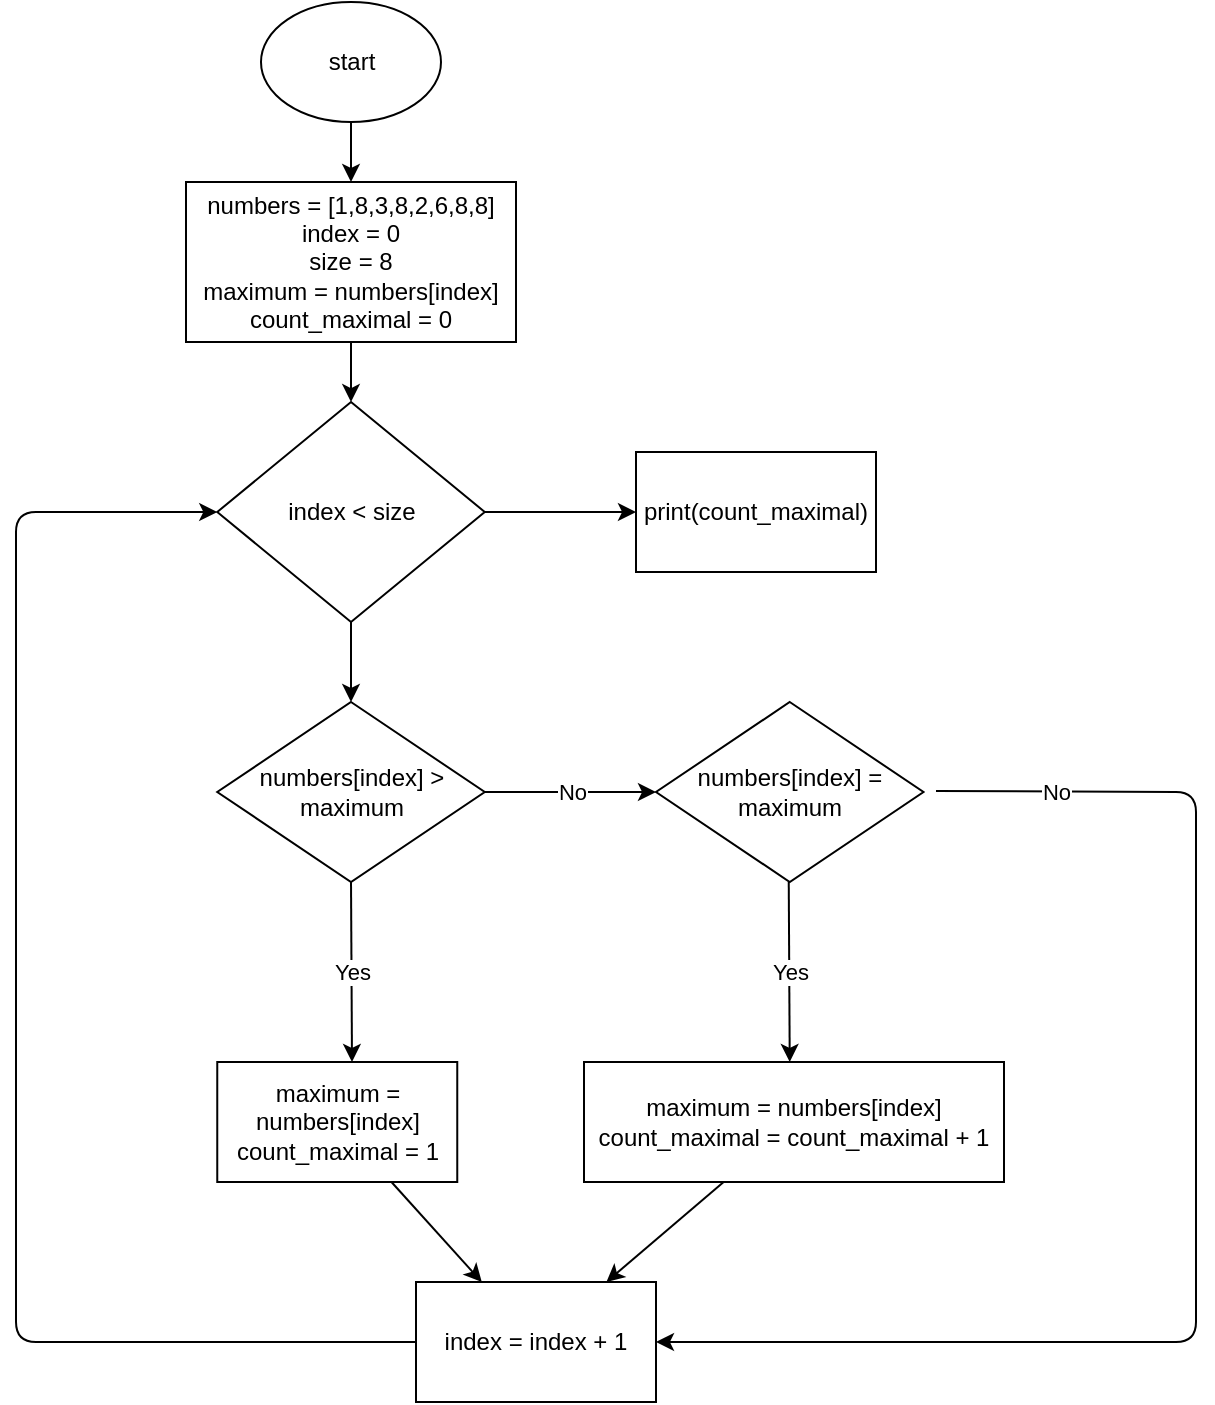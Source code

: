 <mxfile>
    <diagram id="3OVcw9pc30GMNcFIwdTQ" name="Page-1">
        <mxGraphModel dx="636" dy="345" grid="1" gridSize="10" guides="1" tooltips="1" connect="1" arrows="1" fold="1" page="1" pageScale="1" pageWidth="827" pageHeight="1169" math="0" shadow="0">
            <root>
                <mxCell id="0"/>
                <mxCell id="1" parent="0"/>
                <mxCell id="3" style="edgeStyle=none;html=1;exitX=0.5;exitY=1;exitDx=0;exitDy=0;" edge="1" parent="1" source="2" target="4">
                    <mxGeometry relative="1" as="geometry">
                        <mxPoint x="275" y="130" as="targetPoint"/>
                    </mxGeometry>
                </mxCell>
                <mxCell id="2" value="start" style="ellipse;whiteSpace=wrap;html=1;" vertex="1" parent="1">
                    <mxGeometry x="252.5" y="20" width="90" height="60" as="geometry"/>
                </mxCell>
                <mxCell id="5" style="edgeStyle=none;html=1;" edge="1" parent="1" source="4" target="6">
                    <mxGeometry relative="1" as="geometry">
                        <mxPoint x="297.5" y="220" as="targetPoint"/>
                    </mxGeometry>
                </mxCell>
                <mxCell id="4" value="numbers = [1,8,3,8,2,6,8,8]&lt;br&gt;index = 0&lt;br&gt;size = 8&lt;br&gt;maximum = numbers[index]&lt;br&gt;count_maximal = 0" style="rounded=0;whiteSpace=wrap;html=1;" vertex="1" parent="1">
                    <mxGeometry x="215" y="110" width="165" height="80" as="geometry"/>
                </mxCell>
                <mxCell id="10" style="edgeStyle=none;html=1;exitX=0.5;exitY=1;exitDx=0;exitDy=0;entryX=0.5;entryY=0;entryDx=0;entryDy=0;" edge="1" parent="1" source="6" target="9">
                    <mxGeometry relative="1" as="geometry"/>
                </mxCell>
                <mxCell id="23" style="edgeStyle=none;html=1;exitX=1;exitY=0.5;exitDx=0;exitDy=0;" edge="1" parent="1" source="6">
                    <mxGeometry relative="1" as="geometry">
                        <mxPoint x="440" y="275" as="targetPoint"/>
                    </mxGeometry>
                </mxCell>
                <mxCell id="6" value="index &amp;lt; size" style="rhombus;whiteSpace=wrap;html=1;" vertex="1" parent="1">
                    <mxGeometry x="230.63" y="220" width="133.75" height="110" as="geometry"/>
                </mxCell>
                <mxCell id="7" value="" style="endArrow=classic;html=1;exitX=0.5;exitY=1;exitDx=0;exitDy=0;" edge="1" parent="1" source="9">
                    <mxGeometry relative="1" as="geometry">
                        <mxPoint x="298" y="360" as="sourcePoint"/>
                        <mxPoint x="298" y="550" as="targetPoint"/>
                        <Array as="points"/>
                    </mxGeometry>
                </mxCell>
                <mxCell id="8" value="Yes" style="edgeLabel;resizable=0;html=1;align=center;verticalAlign=middle;" connectable="0" vertex="1" parent="7">
                    <mxGeometry relative="1" as="geometry"/>
                </mxCell>
                <mxCell id="9" value="numbers[index] &amp;gt; maximum" style="rhombus;whiteSpace=wrap;html=1;" vertex="1" parent="1">
                    <mxGeometry x="230.63" y="370" width="133.75" height="90" as="geometry"/>
                </mxCell>
                <mxCell id="13" style="edgeStyle=none;html=1;entryX=0;entryY=0.5;entryDx=0;entryDy=0;exitX=0;exitY=0.5;exitDx=0;exitDy=0;" edge="1" parent="1" source="20" target="6">
                    <mxGeometry relative="1" as="geometry">
                        <mxPoint x="230" y="270" as="targetPoint"/>
                        <Array as="points">
                            <mxPoint x="130" y="690"/>
                            <mxPoint x="130" y="275"/>
                        </Array>
                    </mxGeometry>
                </mxCell>
                <mxCell id="21" value="" style="edgeStyle=none;html=1;" edge="1" parent="1" source="12" target="20">
                    <mxGeometry relative="1" as="geometry"/>
                </mxCell>
                <mxCell id="12" value="&lt;span&gt;maximum = numbers[index]&lt;br&gt;count_maximal = 1&lt;br&gt;&lt;/span&gt;" style="rounded=0;whiteSpace=wrap;html=1;" vertex="1" parent="1">
                    <mxGeometry x="230.63" y="550" width="120" height="60" as="geometry"/>
                </mxCell>
                <mxCell id="14" value="" style="endArrow=classic;html=1;exitX=1;exitY=0.5;exitDx=0;exitDy=0;" edge="1" parent="1" source="9">
                    <mxGeometry relative="1" as="geometry">
                        <mxPoint x="307.505" y="470" as="sourcePoint"/>
                        <mxPoint x="450" y="415" as="targetPoint"/>
                        <Array as="points"/>
                    </mxGeometry>
                </mxCell>
                <mxCell id="15" value="No" style="edgeLabel;resizable=0;html=1;align=center;verticalAlign=middle;" connectable="0" vertex="1" parent="14">
                    <mxGeometry relative="1" as="geometry"/>
                </mxCell>
                <mxCell id="16" value="numbers[index] = maximum" style="rhombus;whiteSpace=wrap;html=1;" vertex="1" parent="1">
                    <mxGeometry x="450" y="370" width="133.75" height="90" as="geometry"/>
                </mxCell>
                <mxCell id="17" value="" style="endArrow=classic;html=1;exitX=0.5;exitY=1;exitDx=0;exitDy=0;" edge="1" parent="1">
                    <mxGeometry relative="1" as="geometry">
                        <mxPoint x="516.375" y="460" as="sourcePoint"/>
                        <mxPoint x="516.87" y="550" as="targetPoint"/>
                        <Array as="points"/>
                    </mxGeometry>
                </mxCell>
                <mxCell id="18" value="Yes" style="edgeLabel;resizable=0;html=1;align=center;verticalAlign=middle;" connectable="0" vertex="1" parent="17">
                    <mxGeometry relative="1" as="geometry"/>
                </mxCell>
                <mxCell id="22" style="edgeStyle=none;html=1;" edge="1" parent="1" source="19" target="20">
                    <mxGeometry relative="1" as="geometry"/>
                </mxCell>
                <mxCell id="19" value="&lt;span&gt;maximum = numbers[index]&lt;br&gt;count_maximal =&amp;nbsp;&lt;/span&gt;count_maximal +&amp;nbsp;&lt;span&gt;1&lt;br&gt;&lt;/span&gt;" style="rounded=0;whiteSpace=wrap;html=1;" vertex="1" parent="1">
                    <mxGeometry x="414" y="550" width="210" height="60" as="geometry"/>
                </mxCell>
                <mxCell id="20" value="&lt;span&gt;index = index + 1&lt;br&gt;&lt;/span&gt;" style="rounded=0;whiteSpace=wrap;html=1;" vertex="1" parent="1">
                    <mxGeometry x="330" y="660" width="120" height="60" as="geometry"/>
                </mxCell>
                <mxCell id="24" value="&lt;span&gt;print(count_maximal)&lt;br&gt;&lt;/span&gt;" style="rounded=0;whiteSpace=wrap;html=1;" vertex="1" parent="1">
                    <mxGeometry x="440" y="245" width="120" height="60" as="geometry"/>
                </mxCell>
                <mxCell id="26" value="" style="endArrow=classic;html=1;exitX=1;exitY=0.5;exitDx=0;exitDy=0;entryX=1;entryY=0.5;entryDx=0;entryDy=0;" edge="1" parent="1" target="20">
                    <mxGeometry relative="1" as="geometry">
                        <mxPoint x="590" y="414.5" as="sourcePoint"/>
                        <mxPoint x="675.62" y="414.5" as="targetPoint"/>
                        <Array as="points">
                            <mxPoint x="720" y="415"/>
                            <mxPoint x="720" y="690"/>
                        </Array>
                    </mxGeometry>
                </mxCell>
                <mxCell id="27" value="No" style="edgeLabel;resizable=0;html=1;align=center;verticalAlign=middle;" connectable="0" vertex="1" parent="26">
                    <mxGeometry relative="1" as="geometry">
                        <mxPoint x="-70" y="-208" as="offset"/>
                    </mxGeometry>
                </mxCell>
            </root>
        </mxGraphModel>
    </diagram>
</mxfile>
